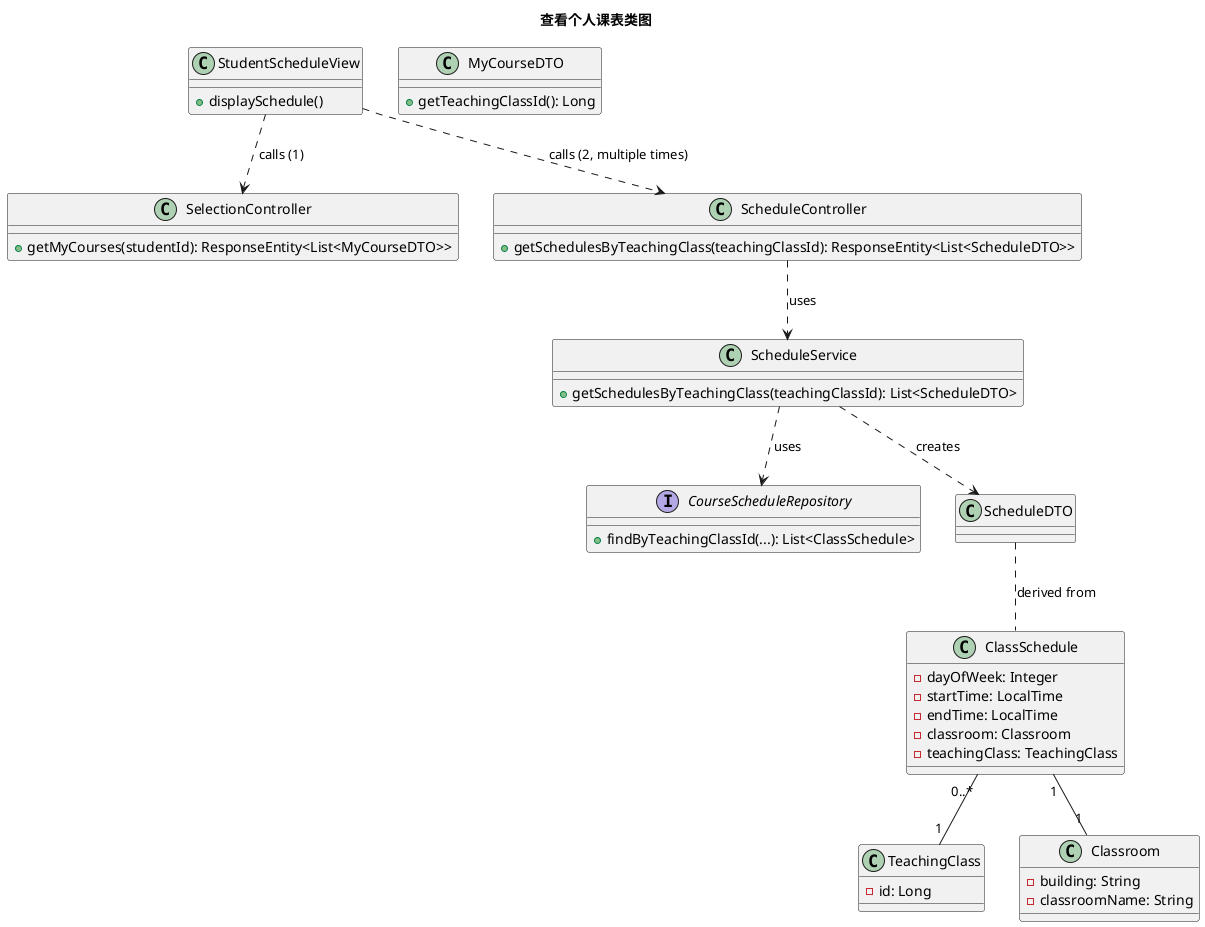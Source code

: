 @startuml

title 查看个人课表类图

class StudentScheduleView {
    + displaySchedule()
}
class SelectionController {
    + getMyCourses(studentId): ResponseEntity<List<MyCourseDTO>>
}
class MyCourseDTO {
    + getTeachingClassId(): Long
}
class ScheduleController {
    + getSchedulesByTeachingClass(teachingClassId): ResponseEntity<List<ScheduleDTO>>
}
class ScheduleService {
    + getSchedulesByTeachingClass(teachingClassId): List<ScheduleDTO>
}
interface CourseScheduleRepository {
    + findByTeachingClassId(...): List<ClassSchedule>
}
class ScheduleDTO {
}
class ClassSchedule {
    - dayOfWeek: Integer
    - startTime: LocalTime
    - endTime: LocalTime
    - classroom: Classroom
    - teachingClass: TeachingClass
}
class TeachingClass {
    - id: Long
}
class Classroom {
    - building: String
    - classroomName: String
}


StudentScheduleView ..> SelectionController : calls (1)
StudentScheduleView ..> ScheduleController : calls (2, multiple times)

ScheduleController ..> ScheduleService : uses
ScheduleService ..> CourseScheduleRepository : uses
ScheduleService ..> ScheduleDTO : creates
ScheduleDTO .. ClassSchedule : derived from

ClassSchedule "1" -- "1" Classroom
ClassSchedule "0..*" -- "1" TeachingClass

@enduml 